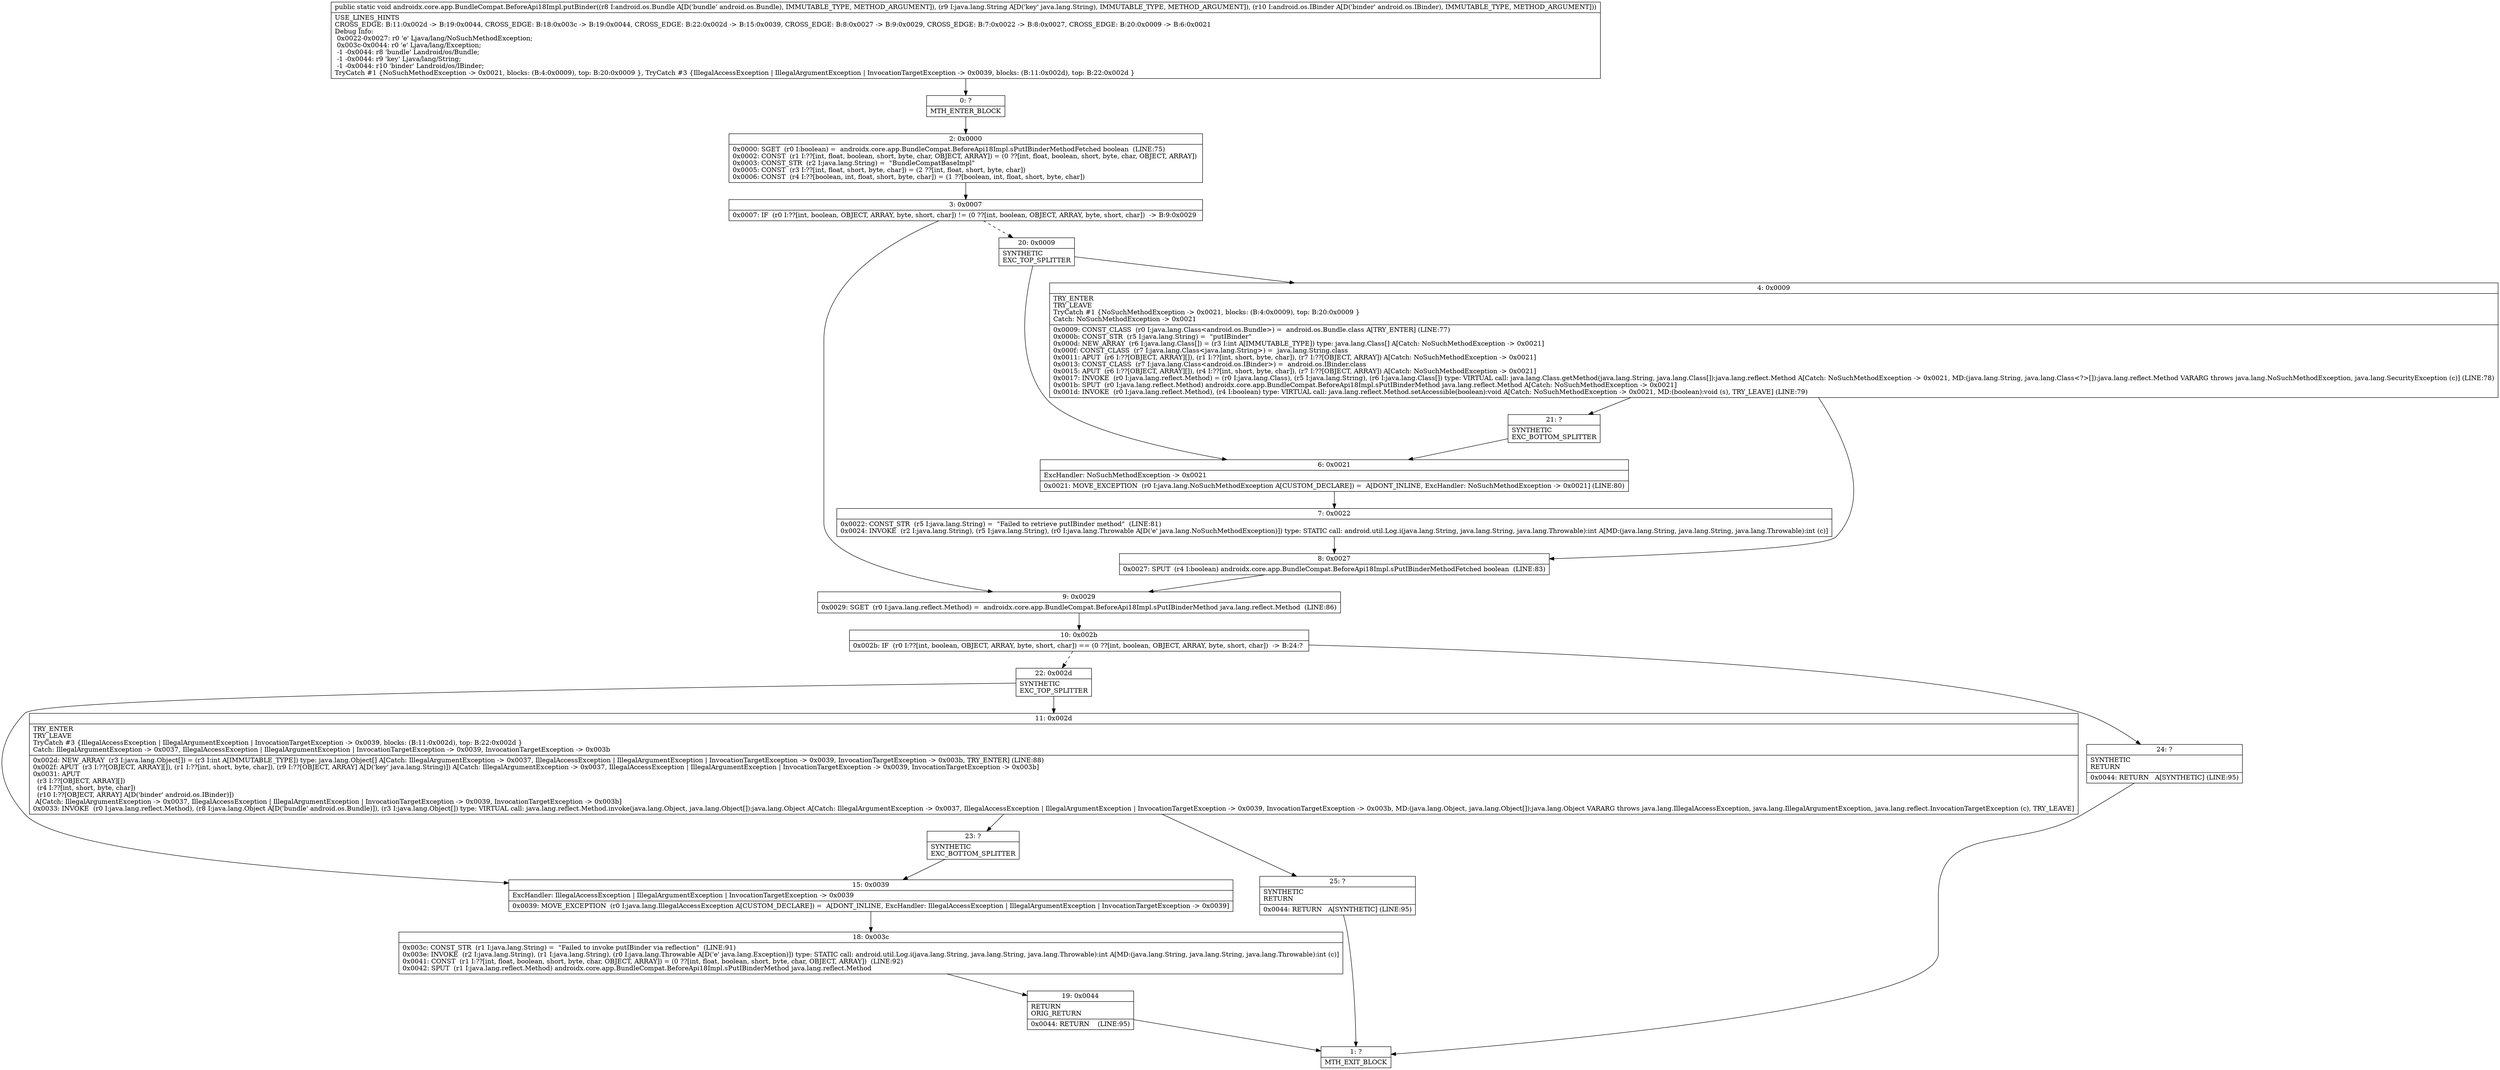 digraph "CFG forandroidx.core.app.BundleCompat.BeforeApi18Impl.putBinder(Landroid\/os\/Bundle;Ljava\/lang\/String;Landroid\/os\/IBinder;)V" {
Node_0 [shape=record,label="{0\:\ ?|MTH_ENTER_BLOCK\l}"];
Node_2 [shape=record,label="{2\:\ 0x0000|0x0000: SGET  (r0 I:boolean) =  androidx.core.app.BundleCompat.BeforeApi18Impl.sPutIBinderMethodFetched boolean  (LINE:75)\l0x0002: CONST  (r1 I:??[int, float, boolean, short, byte, char, OBJECT, ARRAY]) = (0 ??[int, float, boolean, short, byte, char, OBJECT, ARRAY]) \l0x0003: CONST_STR  (r2 I:java.lang.String) =  \"BundleCompatBaseImpl\" \l0x0005: CONST  (r3 I:??[int, float, short, byte, char]) = (2 ??[int, float, short, byte, char]) \l0x0006: CONST  (r4 I:??[boolean, int, float, short, byte, char]) = (1 ??[boolean, int, float, short, byte, char]) \l}"];
Node_3 [shape=record,label="{3\:\ 0x0007|0x0007: IF  (r0 I:??[int, boolean, OBJECT, ARRAY, byte, short, char]) != (0 ??[int, boolean, OBJECT, ARRAY, byte, short, char])  \-\> B:9:0x0029 \l}"];
Node_9 [shape=record,label="{9\:\ 0x0029|0x0029: SGET  (r0 I:java.lang.reflect.Method) =  androidx.core.app.BundleCompat.BeforeApi18Impl.sPutIBinderMethod java.lang.reflect.Method  (LINE:86)\l}"];
Node_10 [shape=record,label="{10\:\ 0x002b|0x002b: IF  (r0 I:??[int, boolean, OBJECT, ARRAY, byte, short, char]) == (0 ??[int, boolean, OBJECT, ARRAY, byte, short, char])  \-\> B:24:? \l}"];
Node_22 [shape=record,label="{22\:\ 0x002d|SYNTHETIC\lEXC_TOP_SPLITTER\l}"];
Node_11 [shape=record,label="{11\:\ 0x002d|TRY_ENTER\lTRY_LEAVE\lTryCatch #3 \{IllegalAccessException \| IllegalArgumentException \| InvocationTargetException \-\> 0x0039, blocks: (B:11:0x002d), top: B:22:0x002d \}\lCatch: IllegalArgumentException \-\> 0x0037, IllegalAccessException \| IllegalArgumentException \| InvocationTargetException \-\> 0x0039, InvocationTargetException \-\> 0x003b\l|0x002d: NEW_ARRAY  (r3 I:java.lang.Object[]) = (r3 I:int A[IMMUTABLE_TYPE]) type: java.lang.Object[] A[Catch: IllegalArgumentException \-\> 0x0037, IllegalAccessException \| IllegalArgumentException \| InvocationTargetException \-\> 0x0039, InvocationTargetException \-\> 0x003b, TRY_ENTER] (LINE:88)\l0x002f: APUT  (r3 I:??[OBJECT, ARRAY][]), (r1 I:??[int, short, byte, char]), (r9 I:??[OBJECT, ARRAY] A[D('key' java.lang.String)]) A[Catch: IllegalArgumentException \-\> 0x0037, IllegalAccessException \| IllegalArgumentException \| InvocationTargetException \-\> 0x0039, InvocationTargetException \-\> 0x003b]\l0x0031: APUT  \l  (r3 I:??[OBJECT, ARRAY][])\l  (r4 I:??[int, short, byte, char])\l  (r10 I:??[OBJECT, ARRAY] A[D('binder' android.os.IBinder)])\l A[Catch: IllegalArgumentException \-\> 0x0037, IllegalAccessException \| IllegalArgumentException \| InvocationTargetException \-\> 0x0039, InvocationTargetException \-\> 0x003b]\l0x0033: INVOKE  (r0 I:java.lang.reflect.Method), (r8 I:java.lang.Object A[D('bundle' android.os.Bundle)]), (r3 I:java.lang.Object[]) type: VIRTUAL call: java.lang.reflect.Method.invoke(java.lang.Object, java.lang.Object[]):java.lang.Object A[Catch: IllegalArgumentException \-\> 0x0037, IllegalAccessException \| IllegalArgumentException \| InvocationTargetException \-\> 0x0039, InvocationTargetException \-\> 0x003b, MD:(java.lang.Object, java.lang.Object[]):java.lang.Object VARARG throws java.lang.IllegalAccessException, java.lang.IllegalArgumentException, java.lang.reflect.InvocationTargetException (c), TRY_LEAVE]\l}"];
Node_23 [shape=record,label="{23\:\ ?|SYNTHETIC\lEXC_BOTTOM_SPLITTER\l}"];
Node_25 [shape=record,label="{25\:\ ?|SYNTHETIC\lRETURN\l|0x0044: RETURN   A[SYNTHETIC] (LINE:95)\l}"];
Node_1 [shape=record,label="{1\:\ ?|MTH_EXIT_BLOCK\l}"];
Node_15 [shape=record,label="{15\:\ 0x0039|ExcHandler: IllegalAccessException \| IllegalArgumentException \| InvocationTargetException \-\> 0x0039\l|0x0039: MOVE_EXCEPTION  (r0 I:java.lang.IllegalAccessException A[CUSTOM_DECLARE]) =  A[DONT_INLINE, ExcHandler: IllegalAccessException \| IllegalArgumentException \| InvocationTargetException \-\> 0x0039]\l}"];
Node_18 [shape=record,label="{18\:\ 0x003c|0x003c: CONST_STR  (r1 I:java.lang.String) =  \"Failed to invoke putIBinder via reflection\"  (LINE:91)\l0x003e: INVOKE  (r2 I:java.lang.String), (r1 I:java.lang.String), (r0 I:java.lang.Throwable A[D('e' java.lang.Exception)]) type: STATIC call: android.util.Log.i(java.lang.String, java.lang.String, java.lang.Throwable):int A[MD:(java.lang.String, java.lang.String, java.lang.Throwable):int (c)]\l0x0041: CONST  (r1 I:??[int, float, boolean, short, byte, char, OBJECT, ARRAY]) = (0 ??[int, float, boolean, short, byte, char, OBJECT, ARRAY])  (LINE:92)\l0x0042: SPUT  (r1 I:java.lang.reflect.Method) androidx.core.app.BundleCompat.BeforeApi18Impl.sPutIBinderMethod java.lang.reflect.Method \l}"];
Node_19 [shape=record,label="{19\:\ 0x0044|RETURN\lORIG_RETURN\l|0x0044: RETURN    (LINE:95)\l}"];
Node_24 [shape=record,label="{24\:\ ?|SYNTHETIC\lRETURN\l|0x0044: RETURN   A[SYNTHETIC] (LINE:95)\l}"];
Node_20 [shape=record,label="{20\:\ 0x0009|SYNTHETIC\lEXC_TOP_SPLITTER\l}"];
Node_4 [shape=record,label="{4\:\ 0x0009|TRY_ENTER\lTRY_LEAVE\lTryCatch #1 \{NoSuchMethodException \-\> 0x0021, blocks: (B:4:0x0009), top: B:20:0x0009 \}\lCatch: NoSuchMethodException \-\> 0x0021\l|0x0009: CONST_CLASS  (r0 I:java.lang.Class\<android.os.Bundle\>) =  android.os.Bundle.class A[TRY_ENTER] (LINE:77)\l0x000b: CONST_STR  (r5 I:java.lang.String) =  \"putIBinder\" \l0x000d: NEW_ARRAY  (r6 I:java.lang.Class[]) = (r3 I:int A[IMMUTABLE_TYPE]) type: java.lang.Class[] A[Catch: NoSuchMethodException \-\> 0x0021]\l0x000f: CONST_CLASS  (r7 I:java.lang.Class\<java.lang.String\>) =  java.lang.String.class \l0x0011: APUT  (r6 I:??[OBJECT, ARRAY][]), (r1 I:??[int, short, byte, char]), (r7 I:??[OBJECT, ARRAY]) A[Catch: NoSuchMethodException \-\> 0x0021]\l0x0013: CONST_CLASS  (r7 I:java.lang.Class\<android.os.IBinder\>) =  android.os.IBinder.class \l0x0015: APUT  (r6 I:??[OBJECT, ARRAY][]), (r4 I:??[int, short, byte, char]), (r7 I:??[OBJECT, ARRAY]) A[Catch: NoSuchMethodException \-\> 0x0021]\l0x0017: INVOKE  (r0 I:java.lang.reflect.Method) = (r0 I:java.lang.Class), (r5 I:java.lang.String), (r6 I:java.lang.Class[]) type: VIRTUAL call: java.lang.Class.getMethod(java.lang.String, java.lang.Class[]):java.lang.reflect.Method A[Catch: NoSuchMethodException \-\> 0x0021, MD:(java.lang.String, java.lang.Class\<?\>[]):java.lang.reflect.Method VARARG throws java.lang.NoSuchMethodException, java.lang.SecurityException (c)] (LINE:78)\l0x001b: SPUT  (r0 I:java.lang.reflect.Method) androidx.core.app.BundleCompat.BeforeApi18Impl.sPutIBinderMethod java.lang.reflect.Method A[Catch: NoSuchMethodException \-\> 0x0021]\l0x001d: INVOKE  (r0 I:java.lang.reflect.Method), (r4 I:boolean) type: VIRTUAL call: java.lang.reflect.Method.setAccessible(boolean):void A[Catch: NoSuchMethodException \-\> 0x0021, MD:(boolean):void (s), TRY_LEAVE] (LINE:79)\l}"];
Node_8 [shape=record,label="{8\:\ 0x0027|0x0027: SPUT  (r4 I:boolean) androidx.core.app.BundleCompat.BeforeApi18Impl.sPutIBinderMethodFetched boolean  (LINE:83)\l}"];
Node_21 [shape=record,label="{21\:\ ?|SYNTHETIC\lEXC_BOTTOM_SPLITTER\l}"];
Node_6 [shape=record,label="{6\:\ 0x0021|ExcHandler: NoSuchMethodException \-\> 0x0021\l|0x0021: MOVE_EXCEPTION  (r0 I:java.lang.NoSuchMethodException A[CUSTOM_DECLARE]) =  A[DONT_INLINE, ExcHandler: NoSuchMethodException \-\> 0x0021] (LINE:80)\l}"];
Node_7 [shape=record,label="{7\:\ 0x0022|0x0022: CONST_STR  (r5 I:java.lang.String) =  \"Failed to retrieve putIBinder method\"  (LINE:81)\l0x0024: INVOKE  (r2 I:java.lang.String), (r5 I:java.lang.String), (r0 I:java.lang.Throwable A[D('e' java.lang.NoSuchMethodException)]) type: STATIC call: android.util.Log.i(java.lang.String, java.lang.String, java.lang.Throwable):int A[MD:(java.lang.String, java.lang.String, java.lang.Throwable):int (c)]\l}"];
MethodNode[shape=record,label="{public static void androidx.core.app.BundleCompat.BeforeApi18Impl.putBinder((r8 I:android.os.Bundle A[D('bundle' android.os.Bundle), IMMUTABLE_TYPE, METHOD_ARGUMENT]), (r9 I:java.lang.String A[D('key' java.lang.String), IMMUTABLE_TYPE, METHOD_ARGUMENT]), (r10 I:android.os.IBinder A[D('binder' android.os.IBinder), IMMUTABLE_TYPE, METHOD_ARGUMENT]))  | USE_LINES_HINTS\lCROSS_EDGE: B:11:0x002d \-\> B:19:0x0044, CROSS_EDGE: B:18:0x003c \-\> B:19:0x0044, CROSS_EDGE: B:22:0x002d \-\> B:15:0x0039, CROSS_EDGE: B:8:0x0027 \-\> B:9:0x0029, CROSS_EDGE: B:7:0x0022 \-\> B:8:0x0027, CROSS_EDGE: B:20:0x0009 \-\> B:6:0x0021\lDebug Info:\l  0x0022\-0x0027: r0 'e' Ljava\/lang\/NoSuchMethodException;\l  0x003c\-0x0044: r0 'e' Ljava\/lang\/Exception;\l  \-1 \-0x0044: r8 'bundle' Landroid\/os\/Bundle;\l  \-1 \-0x0044: r9 'key' Ljava\/lang\/String;\l  \-1 \-0x0044: r10 'binder' Landroid\/os\/IBinder;\lTryCatch #1 \{NoSuchMethodException \-\> 0x0021, blocks: (B:4:0x0009), top: B:20:0x0009 \}, TryCatch #3 \{IllegalAccessException \| IllegalArgumentException \| InvocationTargetException \-\> 0x0039, blocks: (B:11:0x002d), top: B:22:0x002d \}\l}"];
MethodNode -> Node_0;Node_0 -> Node_2;
Node_2 -> Node_3;
Node_3 -> Node_9;
Node_3 -> Node_20[style=dashed];
Node_9 -> Node_10;
Node_10 -> Node_22[style=dashed];
Node_10 -> Node_24;
Node_22 -> Node_11;
Node_22 -> Node_15;
Node_11 -> Node_23;
Node_11 -> Node_25;
Node_23 -> Node_15;
Node_25 -> Node_1;
Node_15 -> Node_18;
Node_18 -> Node_19;
Node_19 -> Node_1;
Node_24 -> Node_1;
Node_20 -> Node_4;
Node_20 -> Node_6;
Node_4 -> Node_8;
Node_4 -> Node_21;
Node_8 -> Node_9;
Node_21 -> Node_6;
Node_6 -> Node_7;
Node_7 -> Node_8;
}


